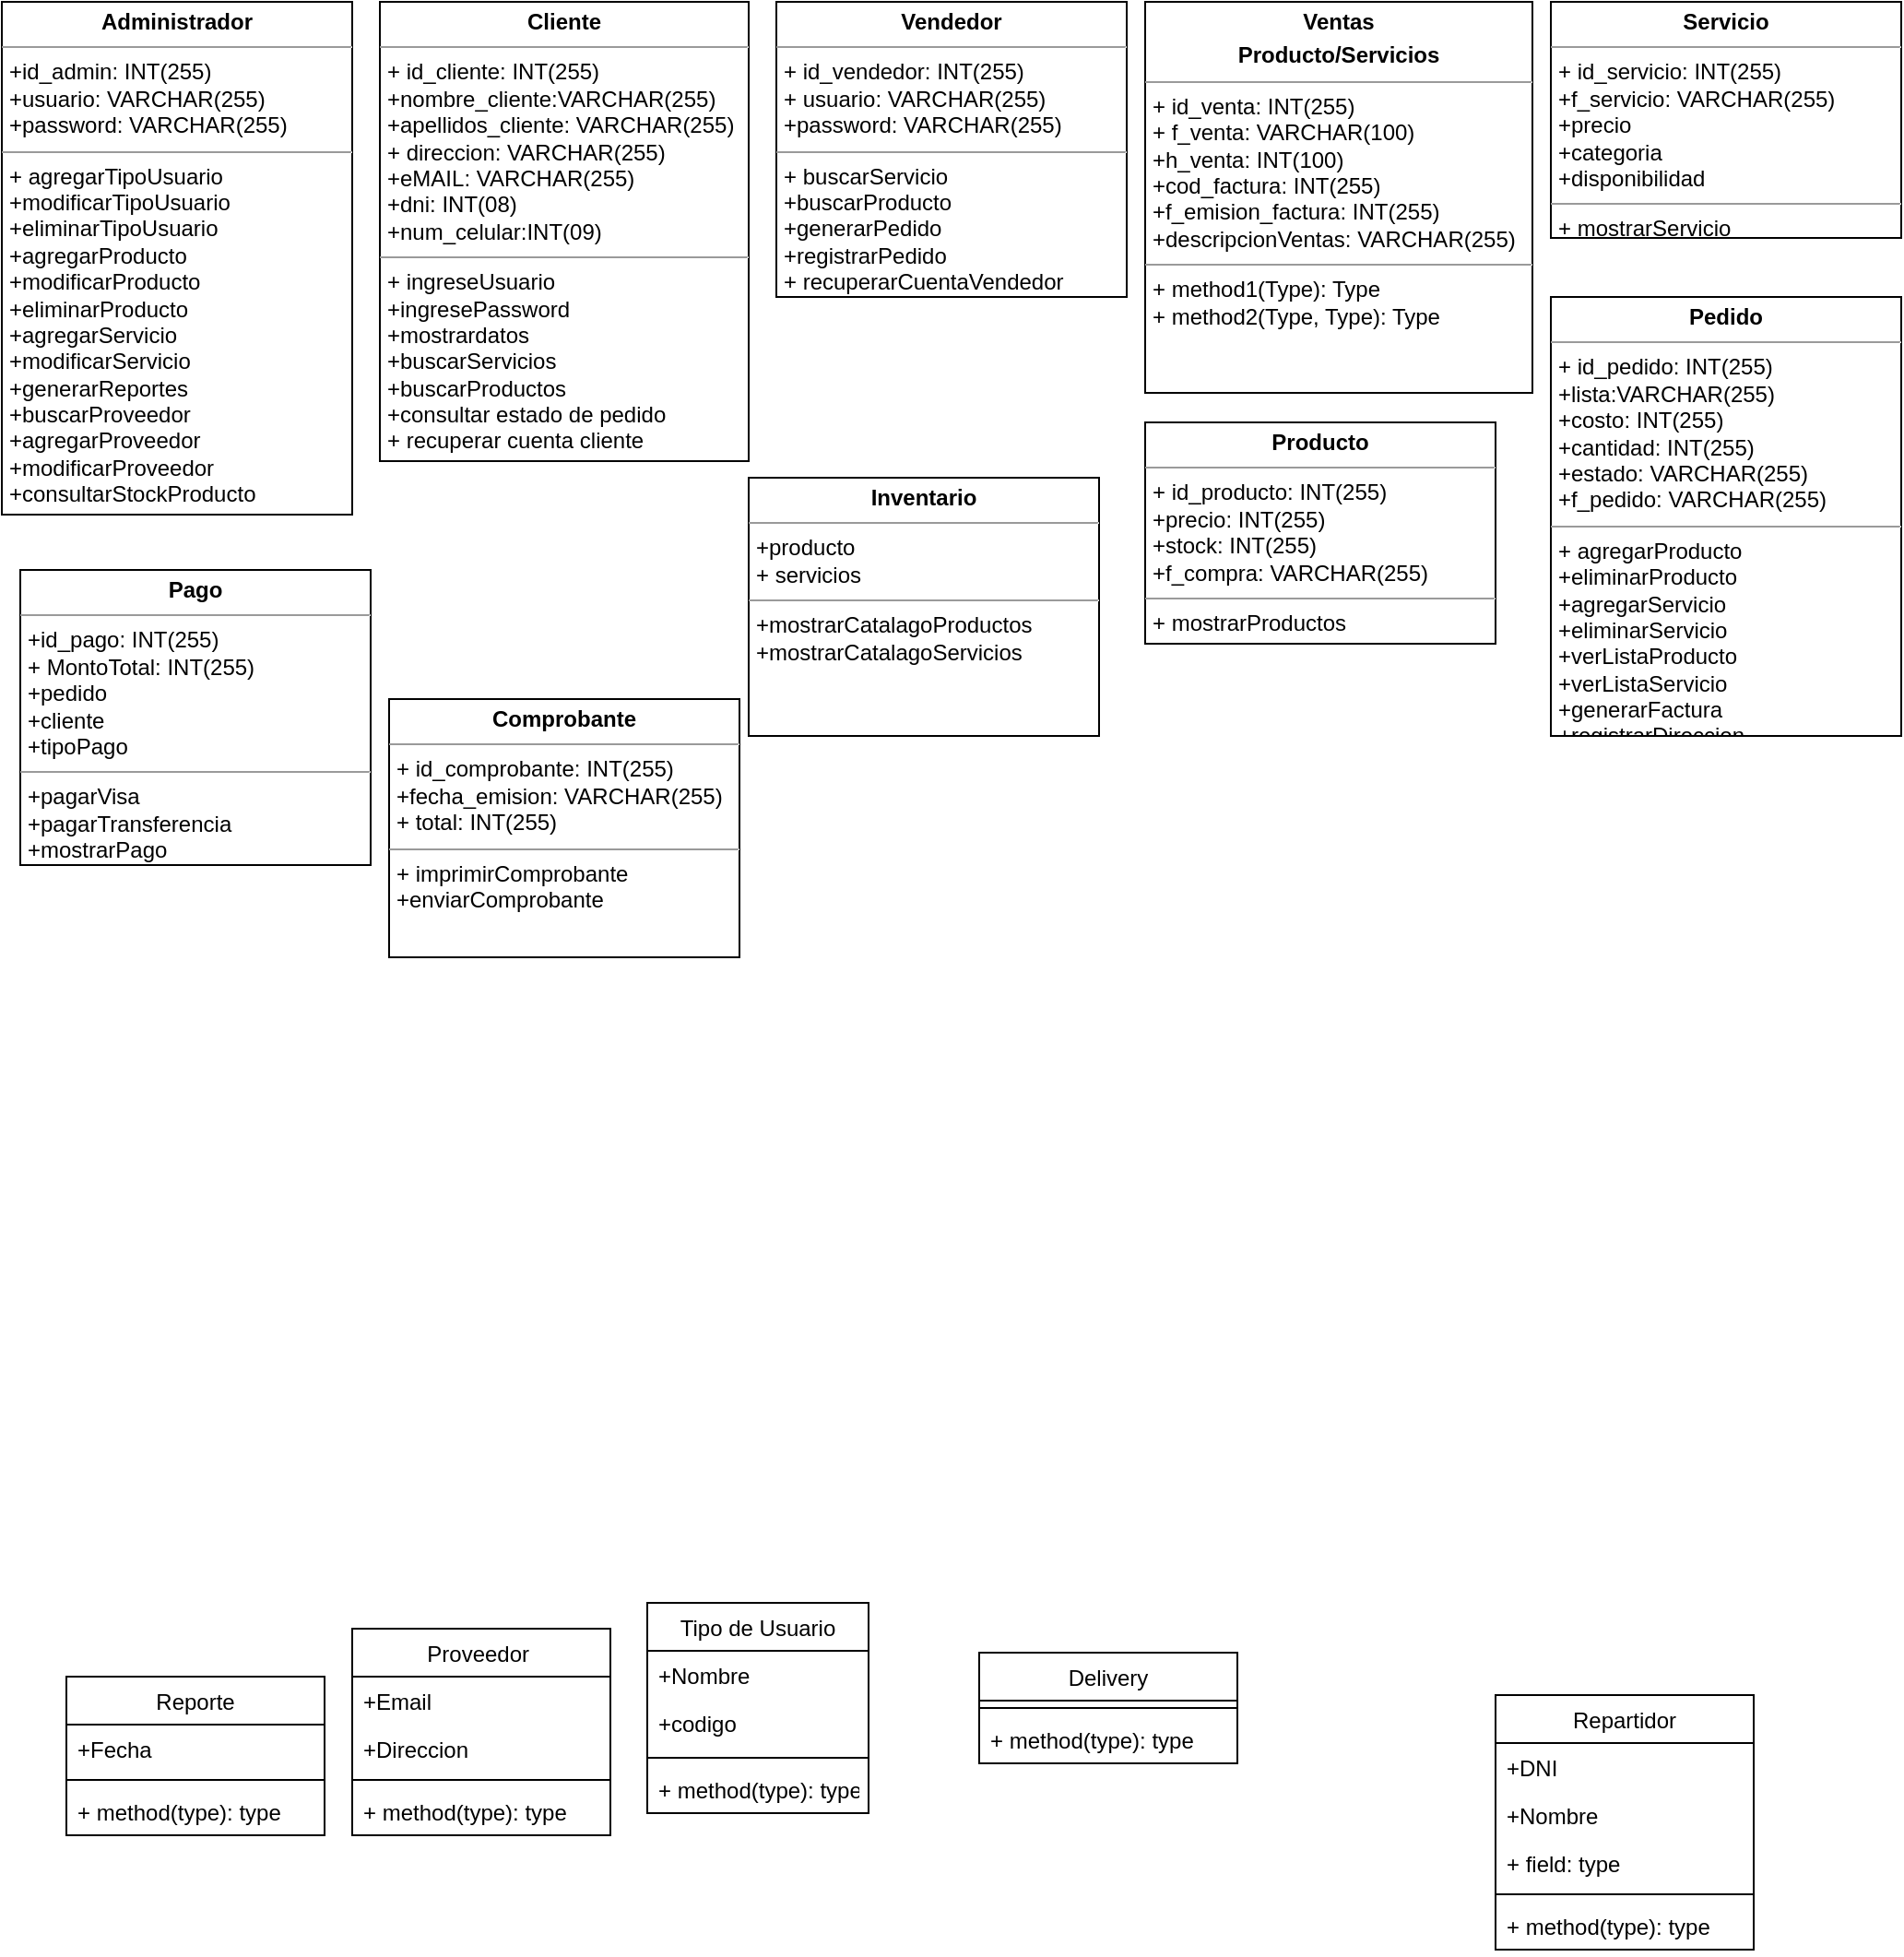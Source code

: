 <mxfile version="13.10.0" type="github">
  <diagram name="Page-1" id="c4acf3e9-155e-7222-9cf6-157b1a14988f">
    <mxGraphModel dx="1108" dy="482" grid="1" gridSize="10" guides="1" tooltips="1" connect="1" arrows="1" fold="1" page="1" pageScale="1" pageWidth="850" pageHeight="1100" background="#ffffff" math="0" shadow="0">
      <root>
        <mxCell id="0" />
        <mxCell id="1" parent="0" />
        <mxCell id="CmUBBxiMSyPNGOipAkzR-59" value="Reporte" style="swimlane;fontStyle=0;childLayout=stackLayout;horizontal=1;startSize=26;fillColor=none;horizontalStack=0;resizeParent=1;resizeParentMax=0;resizeLast=0;collapsible=1;marginBottom=0;" vertex="1" parent="1">
          <mxGeometry x="55" y="920" width="140" height="86" as="geometry" />
        </mxCell>
        <mxCell id="CmUBBxiMSyPNGOipAkzR-60" value="+Fecha" style="text;strokeColor=none;fillColor=none;align=left;verticalAlign=top;spacingLeft=4;spacingRight=4;overflow=hidden;rotatable=0;points=[[0,0.5],[1,0.5]];portConstraint=eastwest;" vertex="1" parent="CmUBBxiMSyPNGOipAkzR-59">
          <mxGeometry y="26" width="140" height="26" as="geometry" />
        </mxCell>
        <mxCell id="CmUBBxiMSyPNGOipAkzR-120" value="" style="line;strokeWidth=1;fillColor=none;align=left;verticalAlign=middle;spacingTop=-1;spacingLeft=3;spacingRight=3;rotatable=0;labelPosition=right;points=[];portConstraint=eastwest;" vertex="1" parent="CmUBBxiMSyPNGOipAkzR-59">
          <mxGeometry y="52" width="140" height="8" as="geometry" />
        </mxCell>
        <mxCell id="CmUBBxiMSyPNGOipAkzR-140" value="+ method(type): type" style="text;strokeColor=none;fillColor=none;align=left;verticalAlign=top;spacingLeft=4;spacingRight=4;overflow=hidden;rotatable=0;points=[[0,0.5],[1,0.5]];portConstraint=eastwest;" vertex="1" parent="CmUBBxiMSyPNGOipAkzR-59">
          <mxGeometry y="60" width="140" height="26" as="geometry" />
        </mxCell>
        <mxCell id="CmUBBxiMSyPNGOipAkzR-63" value="Proveedor " style="swimlane;fontStyle=0;childLayout=stackLayout;horizontal=1;startSize=26;fillColor=none;horizontalStack=0;resizeParent=1;resizeParentMax=0;resizeLast=0;collapsible=1;marginBottom=0;" vertex="1" parent="1">
          <mxGeometry x="210" y="894" width="140" height="112" as="geometry" />
        </mxCell>
        <mxCell id="CmUBBxiMSyPNGOipAkzR-64" value="+Email" style="text;strokeColor=none;fillColor=none;align=left;verticalAlign=top;spacingLeft=4;spacingRight=4;overflow=hidden;rotatable=0;points=[[0,0.5],[1,0.5]];portConstraint=eastwest;" vertex="1" parent="CmUBBxiMSyPNGOipAkzR-63">
          <mxGeometry y="26" width="140" height="26" as="geometry" />
        </mxCell>
        <mxCell id="CmUBBxiMSyPNGOipAkzR-65" value="+Direccion" style="text;strokeColor=none;fillColor=none;align=left;verticalAlign=top;spacingLeft=4;spacingRight=4;overflow=hidden;rotatable=0;points=[[0,0.5],[1,0.5]];portConstraint=eastwest;" vertex="1" parent="CmUBBxiMSyPNGOipAkzR-63">
          <mxGeometry y="52" width="140" height="26" as="geometry" />
        </mxCell>
        <mxCell id="CmUBBxiMSyPNGOipAkzR-111" value="" style="line;strokeWidth=1;fillColor=none;align=left;verticalAlign=middle;spacingTop=-1;spacingLeft=3;spacingRight=3;rotatable=0;labelPosition=right;points=[];portConstraint=eastwest;" vertex="1" parent="CmUBBxiMSyPNGOipAkzR-63">
          <mxGeometry y="78" width="140" height="8" as="geometry" />
        </mxCell>
        <mxCell id="CmUBBxiMSyPNGOipAkzR-135" value="+ method(type): type" style="text;strokeColor=none;fillColor=none;align=left;verticalAlign=top;spacingLeft=4;spacingRight=4;overflow=hidden;rotatable=0;points=[[0,0.5],[1,0.5]];portConstraint=eastwest;" vertex="1" parent="CmUBBxiMSyPNGOipAkzR-63">
          <mxGeometry y="86" width="140" height="26" as="geometry" />
        </mxCell>
        <mxCell id="CmUBBxiMSyPNGOipAkzR-83" value="Delivery" style="swimlane;fontStyle=0;childLayout=stackLayout;horizontal=1;startSize=26;fillColor=none;horizontalStack=0;resizeParent=1;resizeParentMax=0;resizeLast=0;collapsible=1;marginBottom=0;" vertex="1" parent="1">
          <mxGeometry x="550" y="907" width="140" height="60" as="geometry" />
        </mxCell>
        <mxCell id="CmUBBxiMSyPNGOipAkzR-112" value="" style="line;strokeWidth=1;fillColor=none;align=left;verticalAlign=middle;spacingTop=-1;spacingLeft=3;spacingRight=3;rotatable=0;labelPosition=right;points=[];portConstraint=eastwest;" vertex="1" parent="CmUBBxiMSyPNGOipAkzR-83">
          <mxGeometry y="26" width="140" height="8" as="geometry" />
        </mxCell>
        <mxCell id="CmUBBxiMSyPNGOipAkzR-138" value="+ method(type): type" style="text;strokeColor=none;fillColor=none;align=left;verticalAlign=top;spacingLeft=4;spacingRight=4;overflow=hidden;rotatable=0;points=[[0,0.5],[1,0.5]];portConstraint=eastwest;" vertex="1" parent="CmUBBxiMSyPNGOipAkzR-83">
          <mxGeometry y="34" width="140" height="26" as="geometry" />
        </mxCell>
        <mxCell id="CmUBBxiMSyPNGOipAkzR-84" value="Repartidor" style="swimlane;fontStyle=0;childLayout=stackLayout;horizontal=1;startSize=26;fillColor=none;horizontalStack=0;resizeParent=1;resizeParentMax=0;resizeLast=0;collapsible=1;marginBottom=0;" vertex="1" parent="1">
          <mxGeometry x="830" y="930" width="140" height="138" as="geometry" />
        </mxCell>
        <mxCell id="CmUBBxiMSyPNGOipAkzR-85" value="+DNI" style="text;strokeColor=none;fillColor=none;align=left;verticalAlign=top;spacingLeft=4;spacingRight=4;overflow=hidden;rotatable=0;points=[[0,0.5],[1,0.5]];portConstraint=eastwest;" vertex="1" parent="CmUBBxiMSyPNGOipAkzR-84">
          <mxGeometry y="26" width="140" height="26" as="geometry" />
        </mxCell>
        <mxCell id="CmUBBxiMSyPNGOipAkzR-86" value="+Nombre" style="text;strokeColor=none;fillColor=none;align=left;verticalAlign=top;spacingLeft=4;spacingRight=4;overflow=hidden;rotatable=0;points=[[0,0.5],[1,0.5]];portConstraint=eastwest;" vertex="1" parent="CmUBBxiMSyPNGOipAkzR-84">
          <mxGeometry y="52" width="140" height="26" as="geometry" />
        </mxCell>
        <mxCell id="CmUBBxiMSyPNGOipAkzR-87" value="+ field: type" style="text;strokeColor=none;fillColor=none;align=left;verticalAlign=top;spacingLeft=4;spacingRight=4;overflow=hidden;rotatable=0;points=[[0,0.5],[1,0.5]];portConstraint=eastwest;" vertex="1" parent="CmUBBxiMSyPNGOipAkzR-84">
          <mxGeometry y="78" width="140" height="26" as="geometry" />
        </mxCell>
        <mxCell id="CmUBBxiMSyPNGOipAkzR-123" value="" style="line;strokeWidth=1;fillColor=none;align=left;verticalAlign=middle;spacingTop=-1;spacingLeft=3;spacingRight=3;rotatable=0;labelPosition=right;points=[];portConstraint=eastwest;" vertex="1" parent="CmUBBxiMSyPNGOipAkzR-84">
          <mxGeometry y="104" width="140" height="8" as="geometry" />
        </mxCell>
        <mxCell id="CmUBBxiMSyPNGOipAkzR-144" value="+ method(type): type" style="text;strokeColor=none;fillColor=none;align=left;verticalAlign=top;spacingLeft=4;spacingRight=4;overflow=hidden;rotatable=0;points=[[0,0.5],[1,0.5]];portConstraint=eastwest;" vertex="1" parent="CmUBBxiMSyPNGOipAkzR-84">
          <mxGeometry y="112" width="140" height="26" as="geometry" />
        </mxCell>
        <mxCell id="CmUBBxiMSyPNGOipAkzR-88" value="Tipo de Usuario" style="swimlane;fontStyle=0;childLayout=stackLayout;horizontal=1;startSize=26;fillColor=none;horizontalStack=0;resizeParent=1;resizeParentMax=0;resizeLast=0;collapsible=1;marginBottom=0;" vertex="1" parent="1">
          <mxGeometry x="370" y="880" width="120" height="114" as="geometry" />
        </mxCell>
        <mxCell id="CmUBBxiMSyPNGOipAkzR-89" value="+Nombre" style="text;strokeColor=none;fillColor=none;align=left;verticalAlign=top;spacingLeft=4;spacingRight=4;overflow=hidden;rotatable=0;points=[[0,0.5],[1,0.5]];portConstraint=eastwest;" vertex="1" parent="CmUBBxiMSyPNGOipAkzR-88">
          <mxGeometry y="26" width="120" height="26" as="geometry" />
        </mxCell>
        <mxCell id="CmUBBxiMSyPNGOipAkzR-90" value="+codigo" style="text;strokeColor=none;fillColor=none;align=left;verticalAlign=top;spacingLeft=4;spacingRight=4;overflow=hidden;rotatable=0;points=[[0,0.5],[1,0.5]];portConstraint=eastwest;" vertex="1" parent="CmUBBxiMSyPNGOipAkzR-88">
          <mxGeometry y="52" width="120" height="28" as="geometry" />
        </mxCell>
        <mxCell id="CmUBBxiMSyPNGOipAkzR-119" value="" style="line;strokeWidth=1;fillColor=none;align=left;verticalAlign=middle;spacingTop=-1;spacingLeft=3;spacingRight=3;rotatable=0;labelPosition=right;points=[];portConstraint=eastwest;" vertex="1" parent="CmUBBxiMSyPNGOipAkzR-88">
          <mxGeometry y="80" width="120" height="8" as="geometry" />
        </mxCell>
        <mxCell id="CmUBBxiMSyPNGOipAkzR-134" value="+ method(type): type" style="text;strokeColor=none;fillColor=none;align=left;verticalAlign=top;spacingLeft=4;spacingRight=4;overflow=hidden;rotatable=0;points=[[0,0.5],[1,0.5]];portConstraint=eastwest;" vertex="1" parent="CmUBBxiMSyPNGOipAkzR-88">
          <mxGeometry y="88" width="120" height="26" as="geometry" />
        </mxCell>
        <mxCell id="CmUBBxiMSyPNGOipAkzR-149" value="&lt;p style=&quot;margin: 0px ; margin-top: 4px ; text-align: center&quot;&gt;&lt;b&gt;Ventas&lt;/b&gt;&lt;/p&gt;&lt;p style=&quot;margin: 0px ; margin-top: 4px ; text-align: center&quot;&gt;&lt;b&gt;Producto/Servicios&lt;/b&gt;&lt;/p&gt;&lt;hr size=&quot;1&quot;&gt;&lt;p style=&quot;margin: 0px ; margin-left: 4px&quot;&gt;+ id_venta: INT(255)&lt;br&gt;+ f_venta: VARCHAR(100)&lt;/p&gt;&lt;p style=&quot;margin: 0px ; margin-left: 4px&quot;&gt;+h_venta: INT(100)&lt;/p&gt;&lt;p style=&quot;margin: 0px ; margin-left: 4px&quot;&gt;+cod_factura: INT(255)&lt;/p&gt;&lt;p style=&quot;margin: 0px ; margin-left: 4px&quot;&gt;+f_emision_factura: INT(255)&lt;/p&gt;&lt;p style=&quot;margin: 0px ; margin-left: 4px&quot;&gt;+descripcionVentas: VARCHAR(255)&lt;/p&gt;&lt;hr size=&quot;1&quot;&gt;&lt;p style=&quot;margin: 0px ; margin-left: 4px&quot;&gt;+ method1(Type): Type&lt;br&gt;+ method2(Type, Type): Type&lt;/p&gt;" style="verticalAlign=top;align=left;overflow=fill;fontSize=12;fontFamily=Helvetica;html=1;" vertex="1" parent="1">
          <mxGeometry x="640" y="12" width="210" height="212" as="geometry" />
        </mxCell>
        <mxCell id="CmUBBxiMSyPNGOipAkzR-150" value="&lt;p style=&quot;margin: 0px ; margin-top: 4px ; text-align: center&quot;&gt;&lt;b&gt;Cliente&lt;/b&gt;&lt;/p&gt;&lt;hr size=&quot;1&quot;&gt;&lt;p style=&quot;margin: 0px ; margin-left: 4px&quot;&gt;+ id_cliente: INT(255)&lt;/p&gt;&lt;p style=&quot;margin: 0px ; margin-left: 4px&quot;&gt;+nombre_cliente:VARCHAR(255)&lt;/p&gt;&lt;p style=&quot;margin: 0px ; margin-left: 4px&quot;&gt;+apellidos_cliente: VARCHAR(255)&lt;br&gt;+ direccion: VARCHAR(255)&lt;/p&gt;&lt;p style=&quot;margin: 0px ; margin-left: 4px&quot;&gt;+eMAIL: VARCHAR(255)&lt;/p&gt;&lt;p style=&quot;margin: 0px ; margin-left: 4px&quot;&gt;+dni: INT(08)&lt;/p&gt;&lt;p style=&quot;margin: 0px ; margin-left: 4px&quot;&gt;+num_celular:INT(09)&lt;/p&gt;&lt;hr size=&quot;1&quot;&gt;&lt;p style=&quot;margin: 0px ; margin-left: 4px&quot;&gt;+ ingreseUsuario&lt;/p&gt;&lt;p style=&quot;margin: 0px ; margin-left: 4px&quot;&gt;+ingresePassword&lt;/p&gt;&lt;p style=&quot;margin: 0px ; margin-left: 4px&quot;&gt;+mostrardatos&lt;/p&gt;&lt;p style=&quot;margin: 0px ; margin-left: 4px&quot;&gt;+buscarServicios&lt;/p&gt;&lt;p style=&quot;margin: 0px ; margin-left: 4px&quot;&gt;+buscarProductos&lt;/p&gt;&lt;p style=&quot;margin: 0px ; margin-left: 4px&quot;&gt;+consultar estado de pedido&lt;br&gt;+ recuperar cuenta cliente&lt;/p&gt;" style="verticalAlign=top;align=left;overflow=fill;fontSize=12;fontFamily=Helvetica;html=1;" vertex="1" parent="1">
          <mxGeometry x="225" y="12" width="200" height="249" as="geometry" />
        </mxCell>
        <mxCell id="CmUBBxiMSyPNGOipAkzR-151" value="&lt;p style=&quot;margin: 0px ; margin-top: 4px ; text-align: center&quot;&gt;&lt;b&gt;Vendedor&lt;/b&gt;&lt;/p&gt;&lt;hr size=&quot;1&quot;&gt;&lt;p style=&quot;margin: 0px ; margin-left: 4px&quot;&gt;+ id_vendedor: INT(255)&lt;br&gt;+ usuario: VARCHAR(255)&lt;/p&gt;&lt;p style=&quot;margin: 0px ; margin-left: 4px&quot;&gt;+password: VARCHAR(255)&lt;/p&gt;&lt;hr size=&quot;1&quot;&gt;&lt;p style=&quot;margin: 0px ; margin-left: 4px&quot;&gt;+ buscarServicio&lt;/p&gt;&lt;p style=&quot;margin: 0px ; margin-left: 4px&quot;&gt;+buscarProducto&lt;/p&gt;&lt;p style=&quot;margin: 0px ; margin-left: 4px&quot;&gt;+generarPedido&lt;/p&gt;&lt;p style=&quot;margin: 0px ; margin-left: 4px&quot;&gt;+registrarPedido&lt;br&gt;+ recuperarCuentaVendedor&lt;/p&gt;" style="verticalAlign=top;align=left;overflow=fill;fontSize=12;fontFamily=Helvetica;html=1;" vertex="1" parent="1">
          <mxGeometry x="440" y="12" width="190" height="160" as="geometry" />
        </mxCell>
        <mxCell id="CmUBBxiMSyPNGOipAkzR-152" value="&lt;p style=&quot;margin: 0px ; margin-top: 4px ; text-align: center&quot;&gt;&lt;b&gt;Administrador&lt;/b&gt;&lt;/p&gt;&lt;hr size=&quot;1&quot;&gt;&lt;p style=&quot;margin: 0px ; margin-left: 4px&quot;&gt;+id_admin: INT(255)&lt;/p&gt;&lt;p style=&quot;margin: 0px ; margin-left: 4px&quot;&gt;+usuario: VARCHAR(255)&lt;/p&gt;&lt;p style=&quot;margin: 0px ; margin-left: 4px&quot;&gt;+password: VARCHAR(255)&lt;/p&gt;&lt;hr size=&quot;1&quot;&gt;&lt;p style=&quot;margin: 0px ; margin-left: 4px&quot;&gt;+ agregarTipoUsuario&lt;/p&gt;&lt;p style=&quot;margin: 0px ; margin-left: 4px&quot;&gt;+modificarTipoUsuario&lt;/p&gt;&lt;p style=&quot;margin: 0px ; margin-left: 4px&quot;&gt;+eliminarTipoUsuario&lt;/p&gt;&lt;p style=&quot;margin: 0px ; margin-left: 4px&quot;&gt;+agregarProducto&lt;/p&gt;&lt;p style=&quot;margin: 0px ; margin-left: 4px&quot;&gt;+modificarProducto&lt;/p&gt;&lt;p style=&quot;margin: 0px ; margin-left: 4px&quot;&gt;+eliminarProducto&lt;/p&gt;&lt;p style=&quot;margin: 0px ; margin-left: 4px&quot;&gt;+agregarServicio&lt;/p&gt;&lt;p style=&quot;margin: 0px ; margin-left: 4px&quot;&gt;+modificarServicio&lt;/p&gt;&lt;p style=&quot;margin: 0px ; margin-left: 4px&quot;&gt;+generarReportes&lt;/p&gt;&lt;p style=&quot;margin: 0px ; margin-left: 4px&quot;&gt;+buscarProveedor&lt;/p&gt;&lt;p style=&quot;margin: 0px ; margin-left: 4px&quot;&gt;+agregarProveedor&lt;/p&gt;&lt;p style=&quot;margin: 0px ; margin-left: 4px&quot;&gt;+modificarProveedor&lt;/p&gt;&lt;p style=&quot;margin: 0px ; margin-left: 4px&quot;&gt;+consultarStockProducto&lt;br&gt;&lt;br&gt;&lt;/p&gt;" style="verticalAlign=top;align=left;overflow=fill;fontSize=12;fontFamily=Helvetica;html=1;" vertex="1" parent="1">
          <mxGeometry x="20" y="12" width="190" height="278" as="geometry" />
        </mxCell>
        <mxCell id="CmUBBxiMSyPNGOipAkzR-156" value="&lt;p style=&quot;margin: 0px ; margin-top: 4px ; text-align: center&quot;&gt;&lt;b&gt;Servicio&lt;/b&gt;&lt;/p&gt;&lt;hr size=&quot;1&quot;&gt;&lt;p style=&quot;margin: 0px ; margin-left: 4px&quot;&gt;+ id_servicio: INT(255)&lt;/p&gt;&lt;p style=&quot;margin: 0px ; margin-left: 4px&quot;&gt;+f_servicio: VARCHAR(255)&lt;/p&gt;&lt;p style=&quot;margin: 0px ; margin-left: 4px&quot;&gt;+precio&lt;/p&gt;&lt;p style=&quot;margin: 0px ; margin-left: 4px&quot;&gt;+categoria&lt;/p&gt;&lt;p style=&quot;margin: 0px ; margin-left: 4px&quot;&gt;+disponibilidad&lt;/p&gt;&lt;hr size=&quot;1&quot;&gt;&lt;p style=&quot;margin: 0px ; margin-left: 4px&quot;&gt;+ mostrarServicio&lt;/p&gt;" style="verticalAlign=top;align=left;overflow=fill;fontSize=12;fontFamily=Helvetica;html=1;" vertex="1" parent="1">
          <mxGeometry x="860" y="12" width="190" height="128" as="geometry" />
        </mxCell>
        <mxCell id="CmUBBxiMSyPNGOipAkzR-157" value="&lt;p style=&quot;margin: 0px ; margin-top: 4px ; text-align: center&quot;&gt;&lt;b&gt;Pedido&lt;/b&gt;&lt;/p&gt;&lt;hr size=&quot;1&quot;&gt;&lt;p style=&quot;margin: 0px ; margin-left: 4px&quot;&gt;+ id_pedido: INT(255)&lt;/p&gt;&lt;p style=&quot;margin: 0px ; margin-left: 4px&quot;&gt;+lista:VARCHAR(255)&lt;/p&gt;&lt;p style=&quot;margin: 0px ; margin-left: 4px&quot;&gt;+costo: INT(255)&lt;/p&gt;&lt;p style=&quot;margin: 0px ; margin-left: 4px&quot;&gt;+cantidad: INT(255)&lt;/p&gt;&lt;p style=&quot;margin: 0px ; margin-left: 4px&quot;&gt;+estado: VARCHAR(255)&lt;/p&gt;&lt;p style=&quot;margin: 0px ; margin-left: 4px&quot;&gt;+f_pedido: VARCHAR(255)&lt;/p&gt;&lt;hr size=&quot;1&quot;&gt;&lt;p style=&quot;margin: 0px ; margin-left: 4px&quot;&gt;+ agregarProducto&lt;/p&gt;&lt;p style=&quot;margin: 0px ; margin-left: 4px&quot;&gt;+eliminarProducto&lt;/p&gt;&lt;p style=&quot;margin: 0px ; margin-left: 4px&quot;&gt;+agregarServicio&lt;/p&gt;&lt;p style=&quot;margin: 0px ; margin-left: 4px&quot;&gt;+eliminarServicio&lt;/p&gt;&lt;p style=&quot;margin: 0px ; margin-left: 4px&quot;&gt;+verListaProducto&lt;/p&gt;&lt;p style=&quot;margin: 0px ; margin-left: 4px&quot;&gt;+verListaServicio&lt;/p&gt;&lt;p style=&quot;margin: 0px ; margin-left: 4px&quot;&gt;+generarFactura&lt;/p&gt;&lt;p style=&quot;margin: 0px ; margin-left: 4px&quot;&gt;+registrarDireccion&lt;/p&gt;" style="verticalAlign=top;align=left;overflow=fill;fontSize=12;fontFamily=Helvetica;html=1;" vertex="1" parent="1">
          <mxGeometry x="860" y="172" width="190" height="238" as="geometry" />
        </mxCell>
        <mxCell id="CmUBBxiMSyPNGOipAkzR-158" value="&lt;p style=&quot;margin: 0px ; margin-top: 4px ; text-align: center&quot;&gt;&lt;b&gt;Producto&lt;/b&gt;&lt;/p&gt;&lt;hr size=&quot;1&quot;&gt;&lt;p style=&quot;margin: 0px ; margin-left: 4px&quot;&gt;+ id_producto: INT(255)&lt;/p&gt;&lt;p style=&quot;margin: 0px ; margin-left: 4px&quot;&gt;+precio: INT(255)&lt;/p&gt;&lt;p style=&quot;margin: 0px ; margin-left: 4px&quot;&gt;+stock: INT(255)&lt;/p&gt;&lt;p style=&quot;margin: 0px ; margin-left: 4px&quot;&gt;+f_compra: VARCHAR(255)&lt;/p&gt;&lt;hr size=&quot;1&quot;&gt;&lt;p style=&quot;margin: 0px ; margin-left: 4px&quot;&gt;+ mostrarProductos&lt;/p&gt;" style="verticalAlign=top;align=left;overflow=fill;fontSize=12;fontFamily=Helvetica;html=1;" vertex="1" parent="1">
          <mxGeometry x="640" y="240" width="190" height="120" as="geometry" />
        </mxCell>
        <mxCell id="CmUBBxiMSyPNGOipAkzR-159" value="&lt;p style=&quot;margin: 0px ; margin-top: 4px ; text-align: center&quot;&gt;&lt;b&gt;Inventario&lt;/b&gt;&lt;/p&gt;&lt;hr size=&quot;1&quot;&gt;&lt;p style=&quot;margin: 0px ; margin-left: 4px&quot;&gt;+producto&lt;/p&gt;&lt;p style=&quot;margin: 0px ; margin-left: 4px&quot;&gt;+ servicios&lt;/p&gt;&lt;hr size=&quot;1&quot;&gt;&lt;p style=&quot;margin: 0px ; margin-left: 4px&quot;&gt;+mostrarCatalagoProductos&lt;/p&gt;&lt;p style=&quot;margin: 0px ; margin-left: 4px&quot;&gt;+mostrarCatalagoServicios&lt;/p&gt;" style="verticalAlign=top;align=left;overflow=fill;fontSize=12;fontFamily=Helvetica;html=1;" vertex="1" parent="1">
          <mxGeometry x="425" y="270" width="190" height="140" as="geometry" />
        </mxCell>
        <mxCell id="CmUBBxiMSyPNGOipAkzR-160" value="&lt;p style=&quot;margin: 0px ; margin-top: 4px ; text-align: center&quot;&gt;&lt;b&gt;Pago&lt;/b&gt;&lt;/p&gt;&lt;hr size=&quot;1&quot;&gt;&lt;p style=&quot;margin: 0px ; margin-left: 4px&quot;&gt;+id_pago: INT(255)&lt;br&gt;&lt;/p&gt;&lt;p style=&quot;margin: 0px ; margin-left: 4px&quot;&gt;+ MontoTotal: INT(255)&lt;/p&gt;&lt;p style=&quot;margin: 0px ; margin-left: 4px&quot;&gt;&lt;span&gt;+pedido&lt;/span&gt;&lt;/p&gt;&lt;p style=&quot;margin: 0px ; margin-left: 4px&quot;&gt;&lt;span&gt;+cliente&lt;/span&gt;&lt;/p&gt;&lt;p style=&quot;margin: 0px ; margin-left: 4px&quot;&gt;+tipoPago&lt;/p&gt;&lt;hr size=&quot;1&quot;&gt;&lt;p style=&quot;margin: 0px ; margin-left: 4px&quot;&gt;+pagarVisa&lt;/p&gt;&lt;p style=&quot;margin: 0px ; margin-left: 4px&quot;&gt;+pagarTransferencia&lt;/p&gt;&lt;p style=&quot;margin: 0px ; margin-left: 4px&quot;&gt;+mostrarPago&lt;/p&gt;" style="verticalAlign=top;align=left;overflow=fill;fontSize=12;fontFamily=Helvetica;html=1;" vertex="1" parent="1">
          <mxGeometry x="30" y="320" width="190" height="160" as="geometry" />
        </mxCell>
        <mxCell id="CmUBBxiMSyPNGOipAkzR-161" value="&lt;p style=&quot;margin: 0px ; margin-top: 4px ; text-align: center&quot;&gt;&lt;b&gt;Comprobante&lt;/b&gt;&lt;/p&gt;&lt;hr size=&quot;1&quot;&gt;&lt;p style=&quot;margin: 0px ; margin-left: 4px&quot;&gt;+ id_comprobante: INT(255)&lt;/p&gt;&lt;p style=&quot;margin: 0px ; margin-left: 4px&quot;&gt;+fecha_emision: VARCHAR(255)&lt;/p&gt;&lt;p style=&quot;margin: 0px ; margin-left: 4px&quot;&gt;+ total: INT(255)&lt;/p&gt;&lt;hr size=&quot;1&quot;&gt;&lt;p style=&quot;margin: 0px ; margin-left: 4px&quot;&gt;+ imprimirComprobante&lt;/p&gt;&lt;p style=&quot;margin: 0px ; margin-left: 4px&quot;&gt;+enviarComprobante&lt;/p&gt;" style="verticalAlign=top;align=left;overflow=fill;fontSize=12;fontFamily=Helvetica;html=1;" vertex="1" parent="1">
          <mxGeometry x="230" y="390" width="190" height="140" as="geometry" />
        </mxCell>
      </root>
    </mxGraphModel>
  </diagram>
</mxfile>
